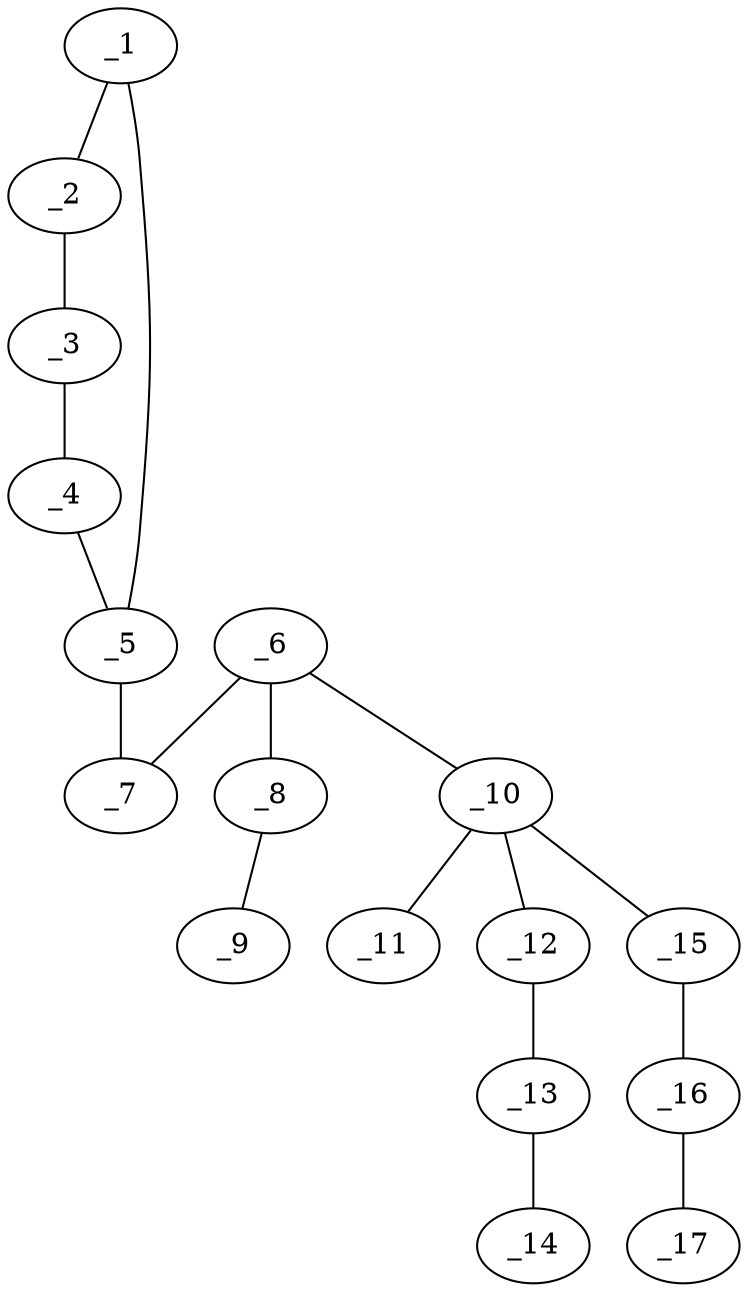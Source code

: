 graph molid643034 {
	_1	 [charge=0,
		chem=2,
		symbol="O  ",
		x=2,
		y="-2.3184"];
	_2	 [charge=0,
		chem=1,
		symbol="C  ",
		x="2.309",
		y="-3.2694"];
	_1 -- _2	 [valence=1];
	_5	 [charge=0,
		chem=1,
		symbol="C  ",
		x="2.809",
		y="-1.7306"];
	_1 -- _5	 [valence=1];
	_3	 [charge=0,
		chem=1,
		symbol="C  ",
		x="3.309",
		y="-3.2694"];
	_2 -- _3	 [valence=2];
	_4	 [charge=0,
		chem=1,
		symbol="C  ",
		x="3.618",
		y="-2.3184"];
	_3 -- _4	 [valence=1];
	_4 -- _5	 [valence=2];
	_7	 [charge=0,
		chem=1,
		symbol="C  ",
		x="2.809",
		y="-0.7306"];
	_5 -- _7	 [valence=1];
	_6	 [charge=0,
		chem=1,
		symbol="C  ",
		x="3.6751",
		y="-0.2306"];
	_6 -- _7	 [valence=2];
	_8	 [charge=0,
		chem=1,
		symbol="C  ",
		x="4.5411",
		y="-0.7306"];
	_6 -- _8	 [valence=1];
	_10	 [charge=0,
		chem=6,
		symbol="P  ",
		x="3.6751",
		y="0.7694"];
	_6 -- _10	 [valence=1];
	_9	 [charge=0,
		chem=4,
		symbol="N  ",
		x="5.4071",
		y="-1.2306"];
	_8 -- _9	 [valence=3];
	_11	 [charge=0,
		chem=2,
		symbol="O  ",
		x="2.6751",
		y="0.7694"];
	_10 -- _11	 [valence=2];
	_12	 [charge=0,
		chem=2,
		symbol="O  ",
		x="3.6751",
		y="1.7694"];
	_10 -- _12	 [valence=1];
	_15	 [charge=0,
		chem=2,
		symbol="O  ",
		x="4.6751",
		y="0.7694"];
	_10 -- _15	 [valence=1];
	_13	 [charge=0,
		chem=1,
		symbol="C  ",
		x="4.5411",
		y="2.2694"];
	_12 -- _13	 [valence=1];
	_14	 [charge=0,
		chem=1,
		symbol="C  ",
		x="4.5411",
		y="3.2694"];
	_13 -- _14	 [valence=1];
	_16	 [charge=0,
		chem=1,
		symbol="C  ",
		x="5.1751",
		y="1.6354"];
	_15 -- _16	 [valence=1];
	_17	 [charge=0,
		chem=1,
		symbol="C  ",
		x="6.1751",
		y="1.6354"];
	_16 -- _17	 [valence=1];
}
